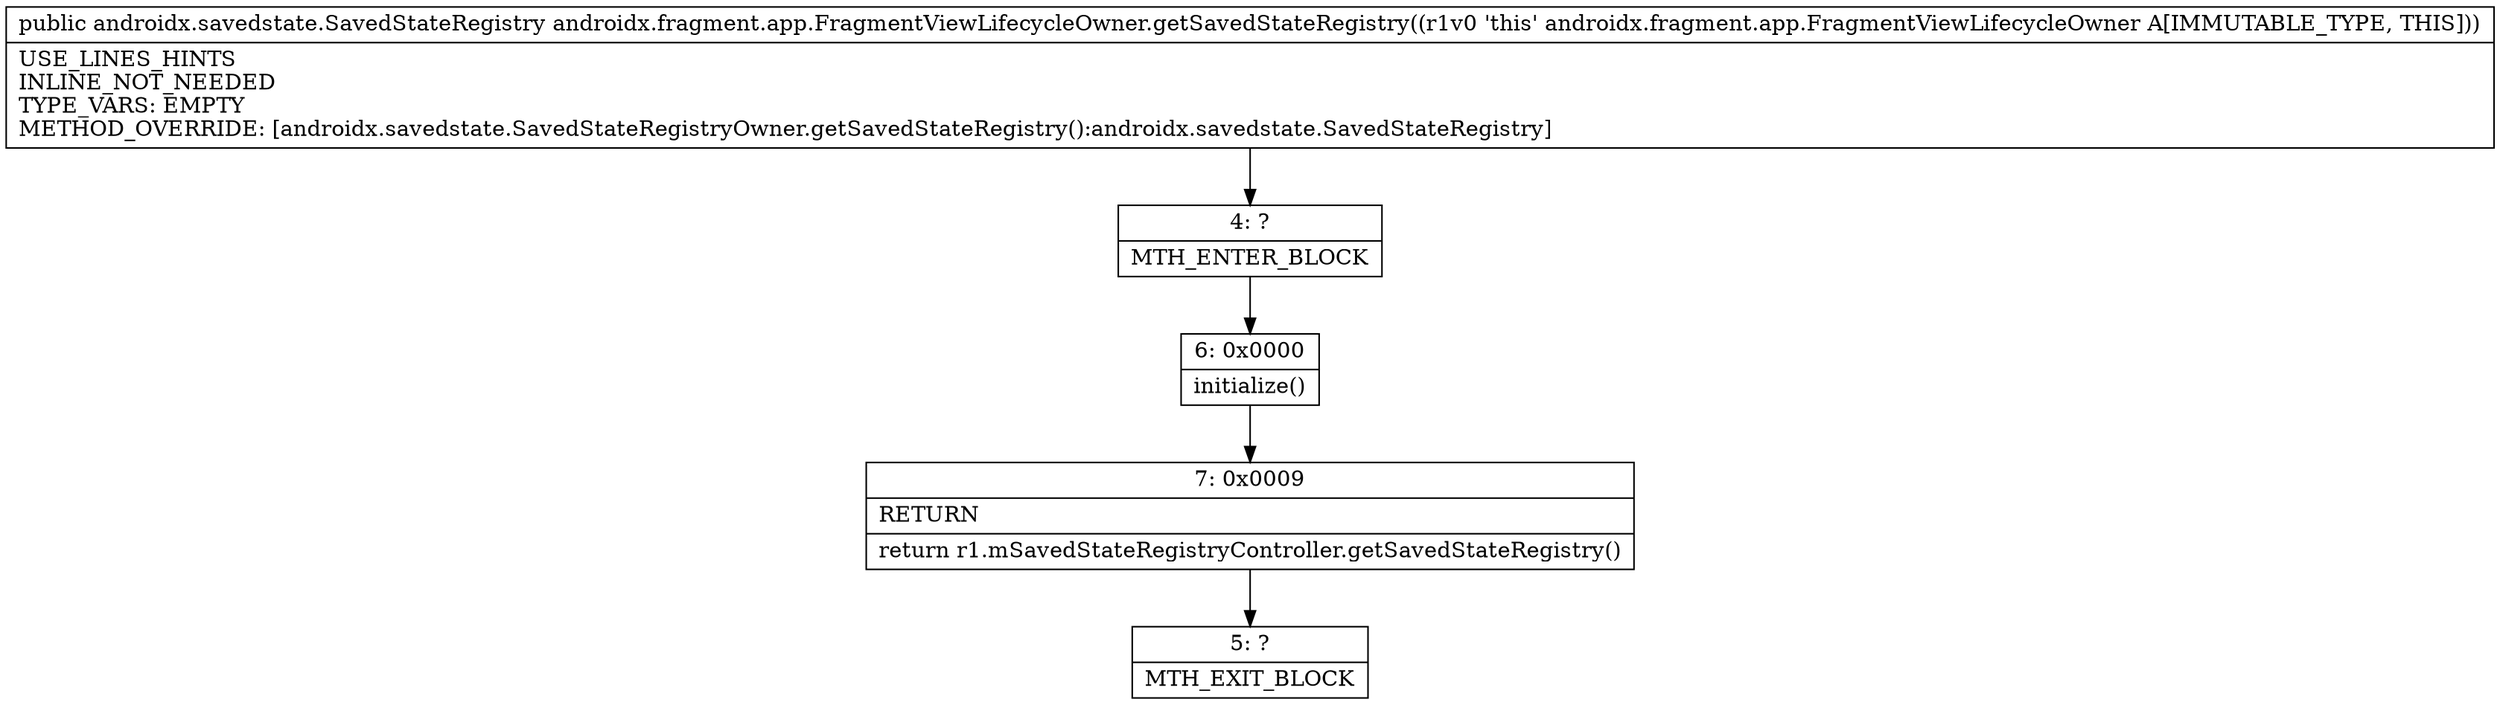 digraph "CFG forandroidx.fragment.app.FragmentViewLifecycleOwner.getSavedStateRegistry()Landroidx\/savedstate\/SavedStateRegistry;" {
Node_4 [shape=record,label="{4\:\ ?|MTH_ENTER_BLOCK\l}"];
Node_6 [shape=record,label="{6\:\ 0x0000|initialize()\l}"];
Node_7 [shape=record,label="{7\:\ 0x0009|RETURN\l|return r1.mSavedStateRegistryController.getSavedStateRegistry()\l}"];
Node_5 [shape=record,label="{5\:\ ?|MTH_EXIT_BLOCK\l}"];
MethodNode[shape=record,label="{public androidx.savedstate.SavedStateRegistry androidx.fragment.app.FragmentViewLifecycleOwner.getSavedStateRegistry((r1v0 'this' androidx.fragment.app.FragmentViewLifecycleOwner A[IMMUTABLE_TYPE, THIS]))  | USE_LINES_HINTS\lINLINE_NOT_NEEDED\lTYPE_VARS: EMPTY\lMETHOD_OVERRIDE: [androidx.savedstate.SavedStateRegistryOwner.getSavedStateRegistry():androidx.savedstate.SavedStateRegistry]\l}"];
MethodNode -> Node_4;Node_4 -> Node_6;
Node_6 -> Node_7;
Node_7 -> Node_5;
}

